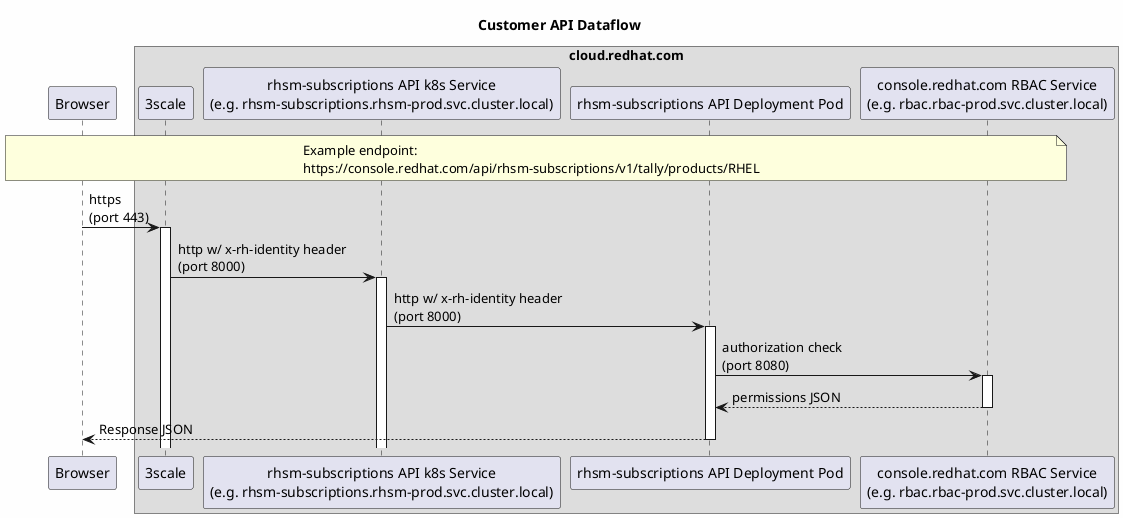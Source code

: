 @startuml

' see https://forum.plantuml.net/8356/white-backgrounds-are-rendered-transparent-in-svg
skinparam backgroundColor #FEFEFE

title Customer API Dataflow

autoactivate on
participant Browser

box cloud.redhat.com
participant 3scale
participant service as "rhsm-subscriptions API k8s Service\n\
(e.g. rhsm-subscriptions.rhsm-prod.svc.cluster.local)"
participant api as "rhsm-subscriptions API Deployment Pod"
participant rbac as "console.redhat.com RBAC Service\n\
(e.g. rbac.rbac-prod.svc.cluster.local)"
end box

note across: Example endpoint:\n\
https://console.redhat.com/api/rhsm-subscriptions/v1/tally/products/RHEL

Browser -> 3scale: https\n\
(port 443)

3scale -> service: http w/ x-rh-identity header\n\
(port 8000)

service -> api: http w/ x-rh-identity header \n\
(port 8000)

api -> rbac: authorization check\n\
(port 8080)

return permissions JSON

api --> Browser: Response JSON

@enduml
